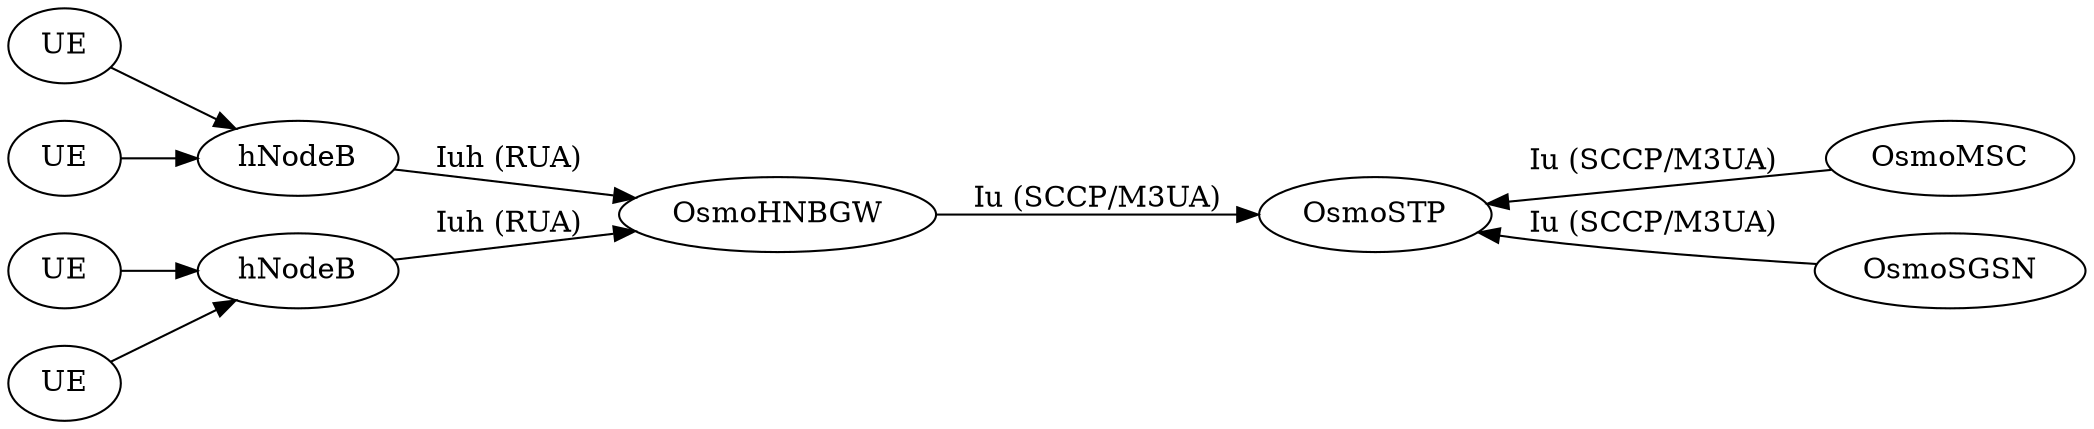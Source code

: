 digraph G {
        rankdir=LR;
        UE0 [label="UE"];
        UE1 [label="UE"];
        UE2 [label="UE"];
        UE3 [label="UE"];
        HNB0 [label="hNodeB"];
        HNB1 [label="hNodeB"];
        HNBGW [label="OsmoHNBGW"];
        MSC [label="OsmoMSC"];
        SGSN [label="OsmoSGSN"];
        STP [label="OsmoSTP"];

	UE0 -> HNB0;
	UE1 -> HNB0;
	UE2 -> HNB1;
	UE3 -> HNB1;
	HNB0 -> HNBGW [label="Iuh (RUA)"];
	HNB1 -> HNBGW [label="Iuh (RUA)"];
	HNBGW -> STP [label="Iu (SCCP/M3UA)"];
	STP -> MSC [label="Iu (SCCP/M3UA)", dir="back"];
	STP -> SGSN [label="Iu (SCCP/M3UA)", dir="back"];
}

